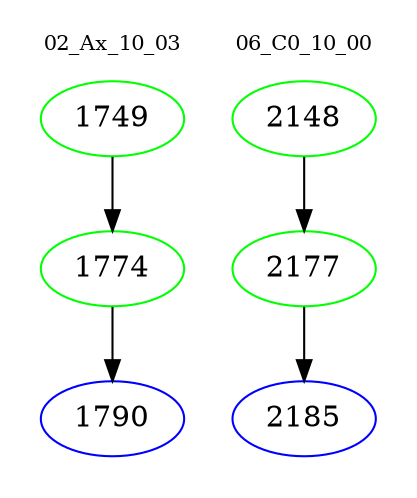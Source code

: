 digraph{
subgraph cluster_0 {
color = white
label = "02_Ax_10_03";
fontsize=10;
T0_1749 [label="1749", color="green"]
T0_1749 -> T0_1774 [color="black"]
T0_1774 [label="1774", color="green"]
T0_1774 -> T0_1790 [color="black"]
T0_1790 [label="1790", color="blue"]
}
subgraph cluster_1 {
color = white
label = "06_C0_10_00";
fontsize=10;
T1_2148 [label="2148", color="green"]
T1_2148 -> T1_2177 [color="black"]
T1_2177 [label="2177", color="green"]
T1_2177 -> T1_2185 [color="black"]
T1_2185 [label="2185", color="blue"]
}
}
